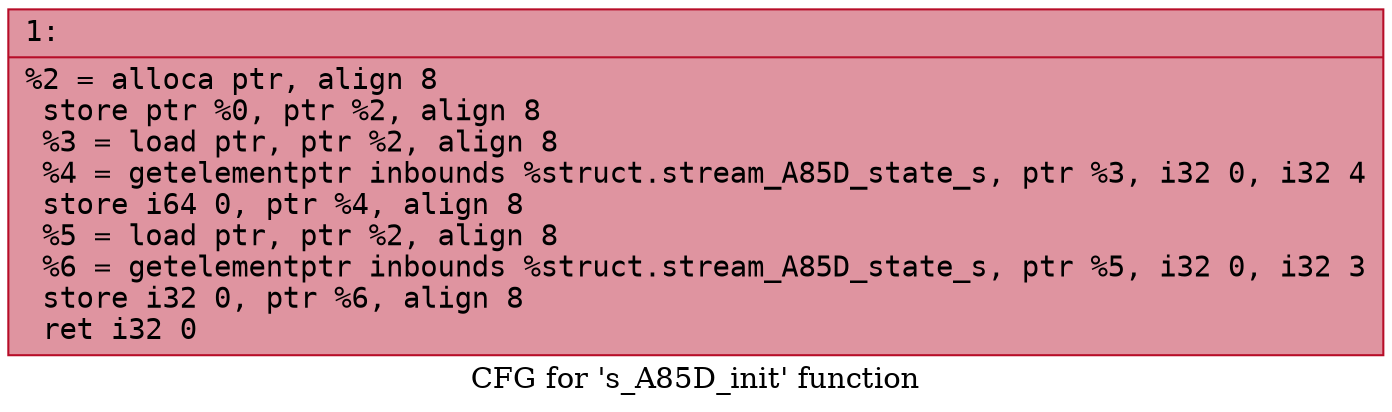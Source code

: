 digraph "CFG for 's_A85D_init' function" {
	label="CFG for 's_A85D_init' function";

	Node0x6000033768a0 [shape=record,color="#b70d28ff", style=filled, fillcolor="#b70d2870" fontname="Courier",label="{1:\l|  %2 = alloca ptr, align 8\l  store ptr %0, ptr %2, align 8\l  %3 = load ptr, ptr %2, align 8\l  %4 = getelementptr inbounds %struct.stream_A85D_state_s, ptr %3, i32 0, i32 4\l  store i64 0, ptr %4, align 8\l  %5 = load ptr, ptr %2, align 8\l  %6 = getelementptr inbounds %struct.stream_A85D_state_s, ptr %5, i32 0, i32 3\l  store i32 0, ptr %6, align 8\l  ret i32 0\l}"];
}
